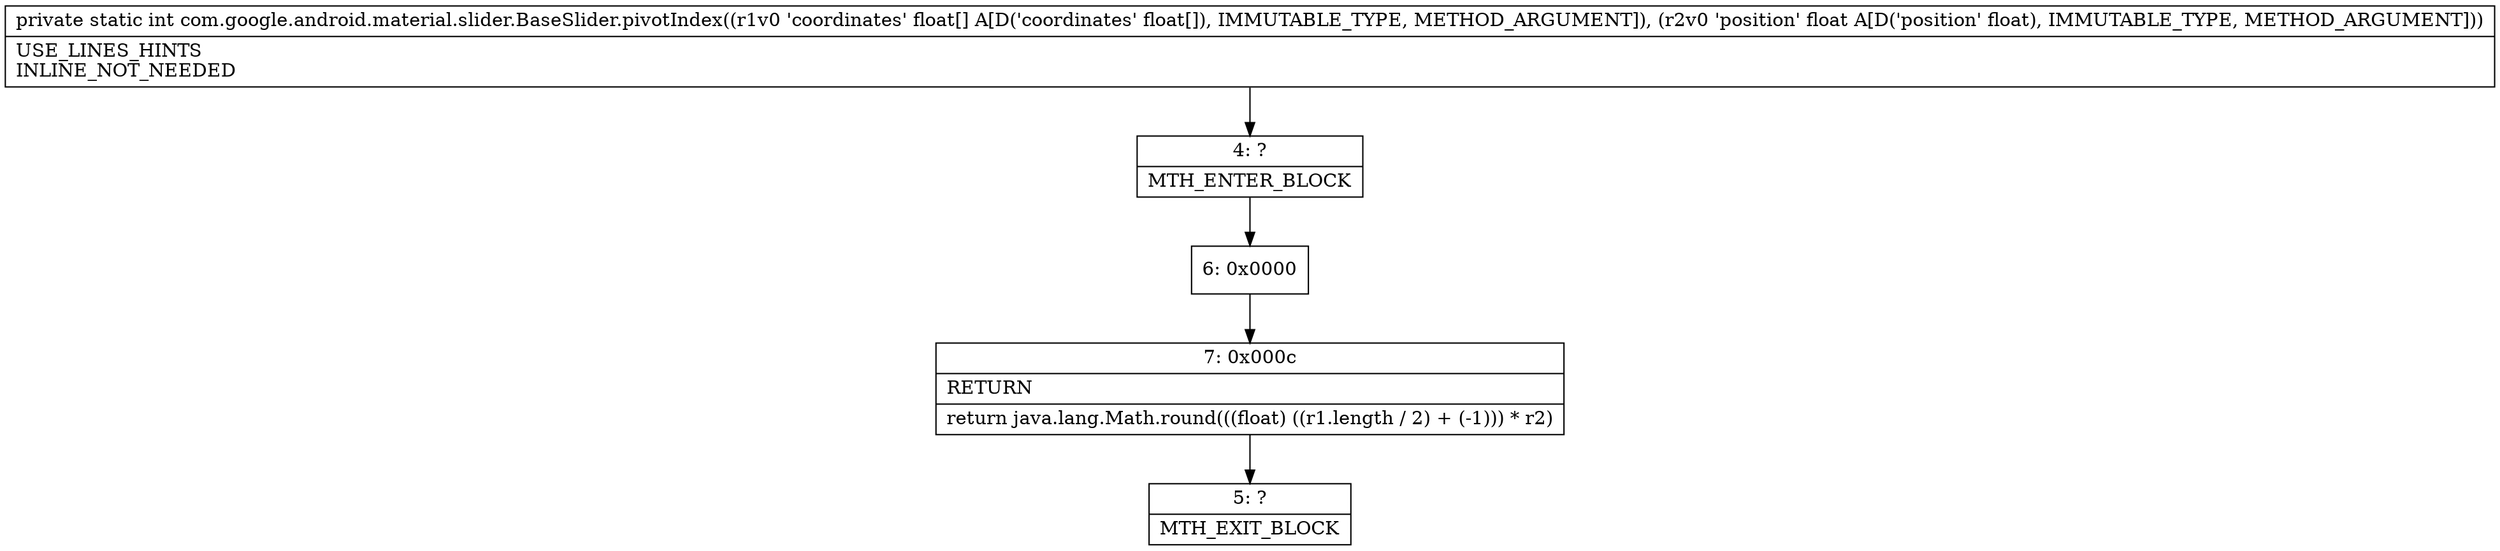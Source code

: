 digraph "CFG forcom.google.android.material.slider.BaseSlider.pivotIndex([FF)I" {
Node_4 [shape=record,label="{4\:\ ?|MTH_ENTER_BLOCK\l}"];
Node_6 [shape=record,label="{6\:\ 0x0000}"];
Node_7 [shape=record,label="{7\:\ 0x000c|RETURN\l|return java.lang.Math.round(((float) ((r1.length \/ 2) + (\-1))) * r2)\l}"];
Node_5 [shape=record,label="{5\:\ ?|MTH_EXIT_BLOCK\l}"];
MethodNode[shape=record,label="{private static int com.google.android.material.slider.BaseSlider.pivotIndex((r1v0 'coordinates' float[] A[D('coordinates' float[]), IMMUTABLE_TYPE, METHOD_ARGUMENT]), (r2v0 'position' float A[D('position' float), IMMUTABLE_TYPE, METHOD_ARGUMENT]))  | USE_LINES_HINTS\lINLINE_NOT_NEEDED\l}"];
MethodNode -> Node_4;Node_4 -> Node_6;
Node_6 -> Node_7;
Node_7 -> Node_5;
}

